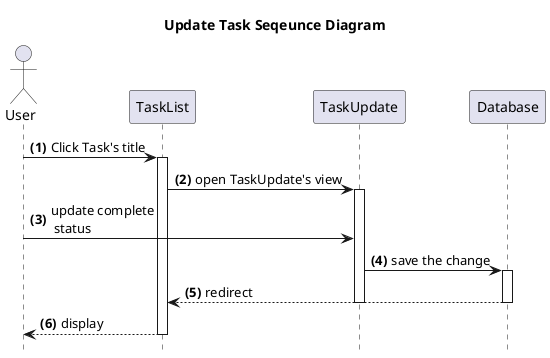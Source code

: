 @startuml
title **Update Task** Seqeunce Diagram
hide footbox
Actor User
autonumber "<b>(0)"
User -> TaskList : Click Task's title
activate TaskList
TaskList -> TaskUpdate : open TaskUpdate's view
activate TaskUpdate
User -> TaskUpdate : update complete\n status
TaskUpdate -> Database : save the change
activate Database
Database --> TaskList : redirect
deactivate Database
deactivate TaskUpdate
TaskList --> User : display
deactivate TaskList
@enduml
